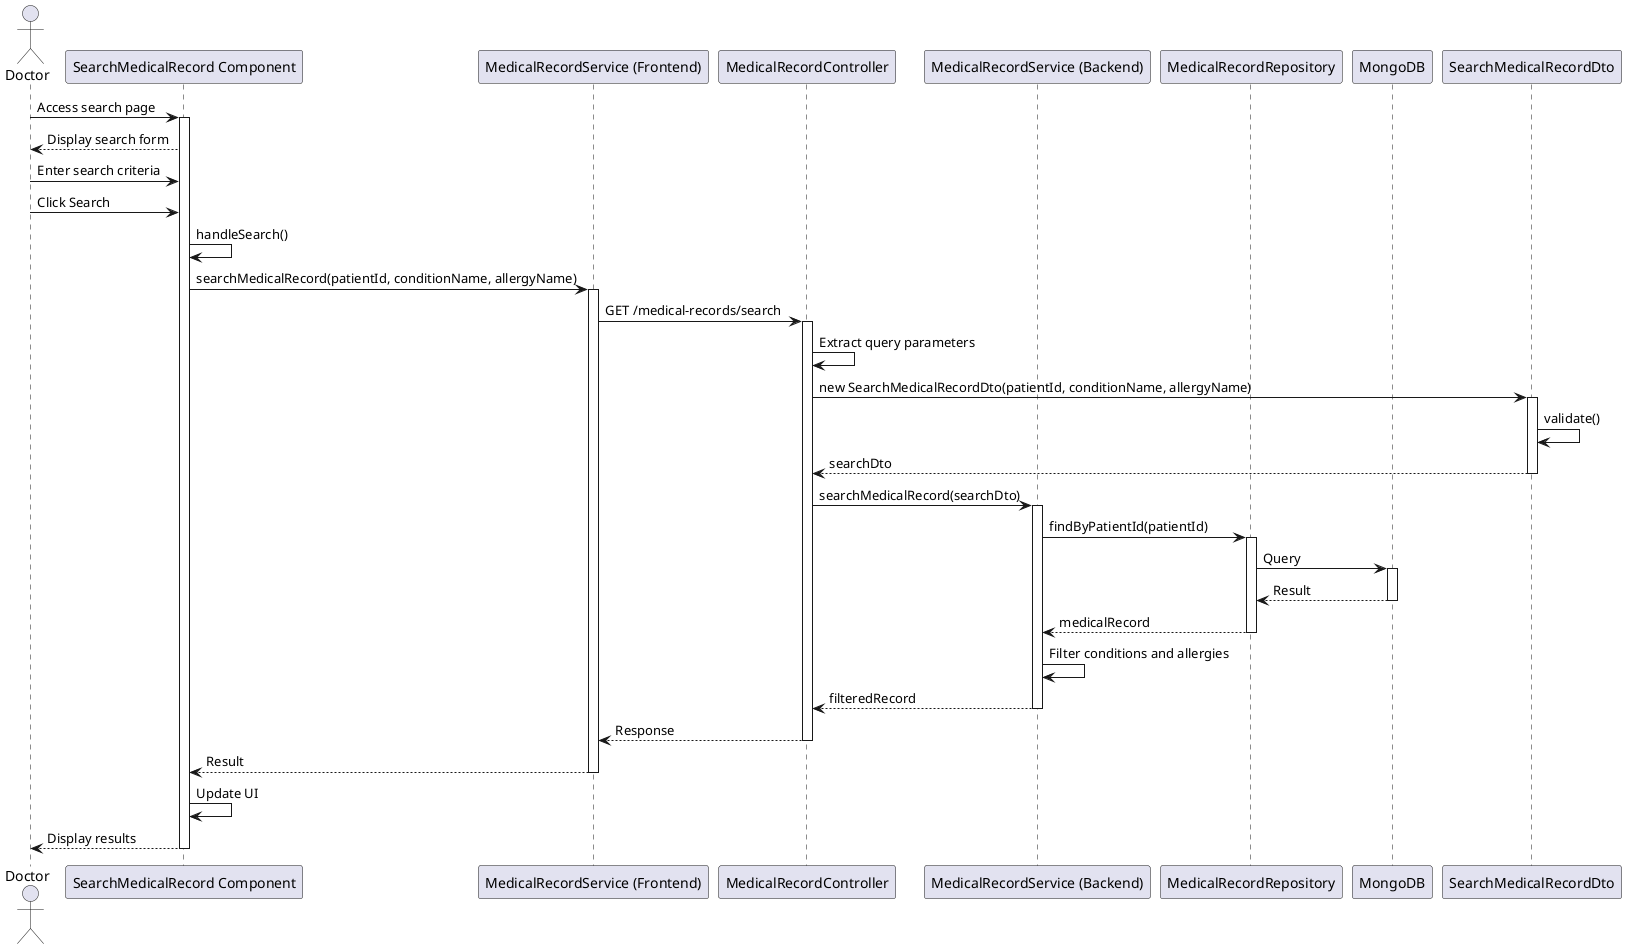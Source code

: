 @startuml Search Medical Record Sequence Diagram

actor Doctor
participant Frontend as "SearchMedicalRecord Component"
participant FrontendService as "MedicalRecordService (Frontend)"
participant Controller as "MedicalRecordController"
participant Service as "MedicalRecordService (Backend)"
participant Repository as "MedicalRecordRepository"
participant Database as "MongoDB"

Doctor -> Frontend: Access search page
activate Frontend
Frontend --> Doctor: Display search form

Doctor -> Frontend: Enter search criteria
Doctor -> Frontend: Click Search
Frontend -> Frontend: handleSearch()

Frontend -> FrontendService: searchMedicalRecord(patientId, conditionName, allergyName)
activate FrontendService

FrontendService -> Controller: GET /medical-records/search
activate Controller

Controller -> Controller: Extract query parameters
Controller -> SearchMedicalRecordDto: new SearchMedicalRecordDto(patientId, conditionName, allergyName)
activate SearchMedicalRecordDto
SearchMedicalRecordDto -> SearchMedicalRecordDto: validate()
SearchMedicalRecordDto --> Controller: searchDto
deactivate SearchMedicalRecordDto

Controller -> Service: searchMedicalRecord(searchDto)
activate Service

Service -> Repository: findByPatientId(patientId)
activate Repository

Repository -> Database: Query
activate Database
Database --> Repository: Result
deactivate Database

Repository --> Service: medicalRecord
deactivate Repository

Service -> Service: Filter conditions and allergies
Service --> Controller: filteredRecord
deactivate Service

Controller --> FrontendService: Response
deactivate Controller

FrontendService --> Frontend: Result
deactivate FrontendService

Frontend -> Frontend: Update UI
Frontend --> Doctor: Display results

deactivate Frontend

@enduml